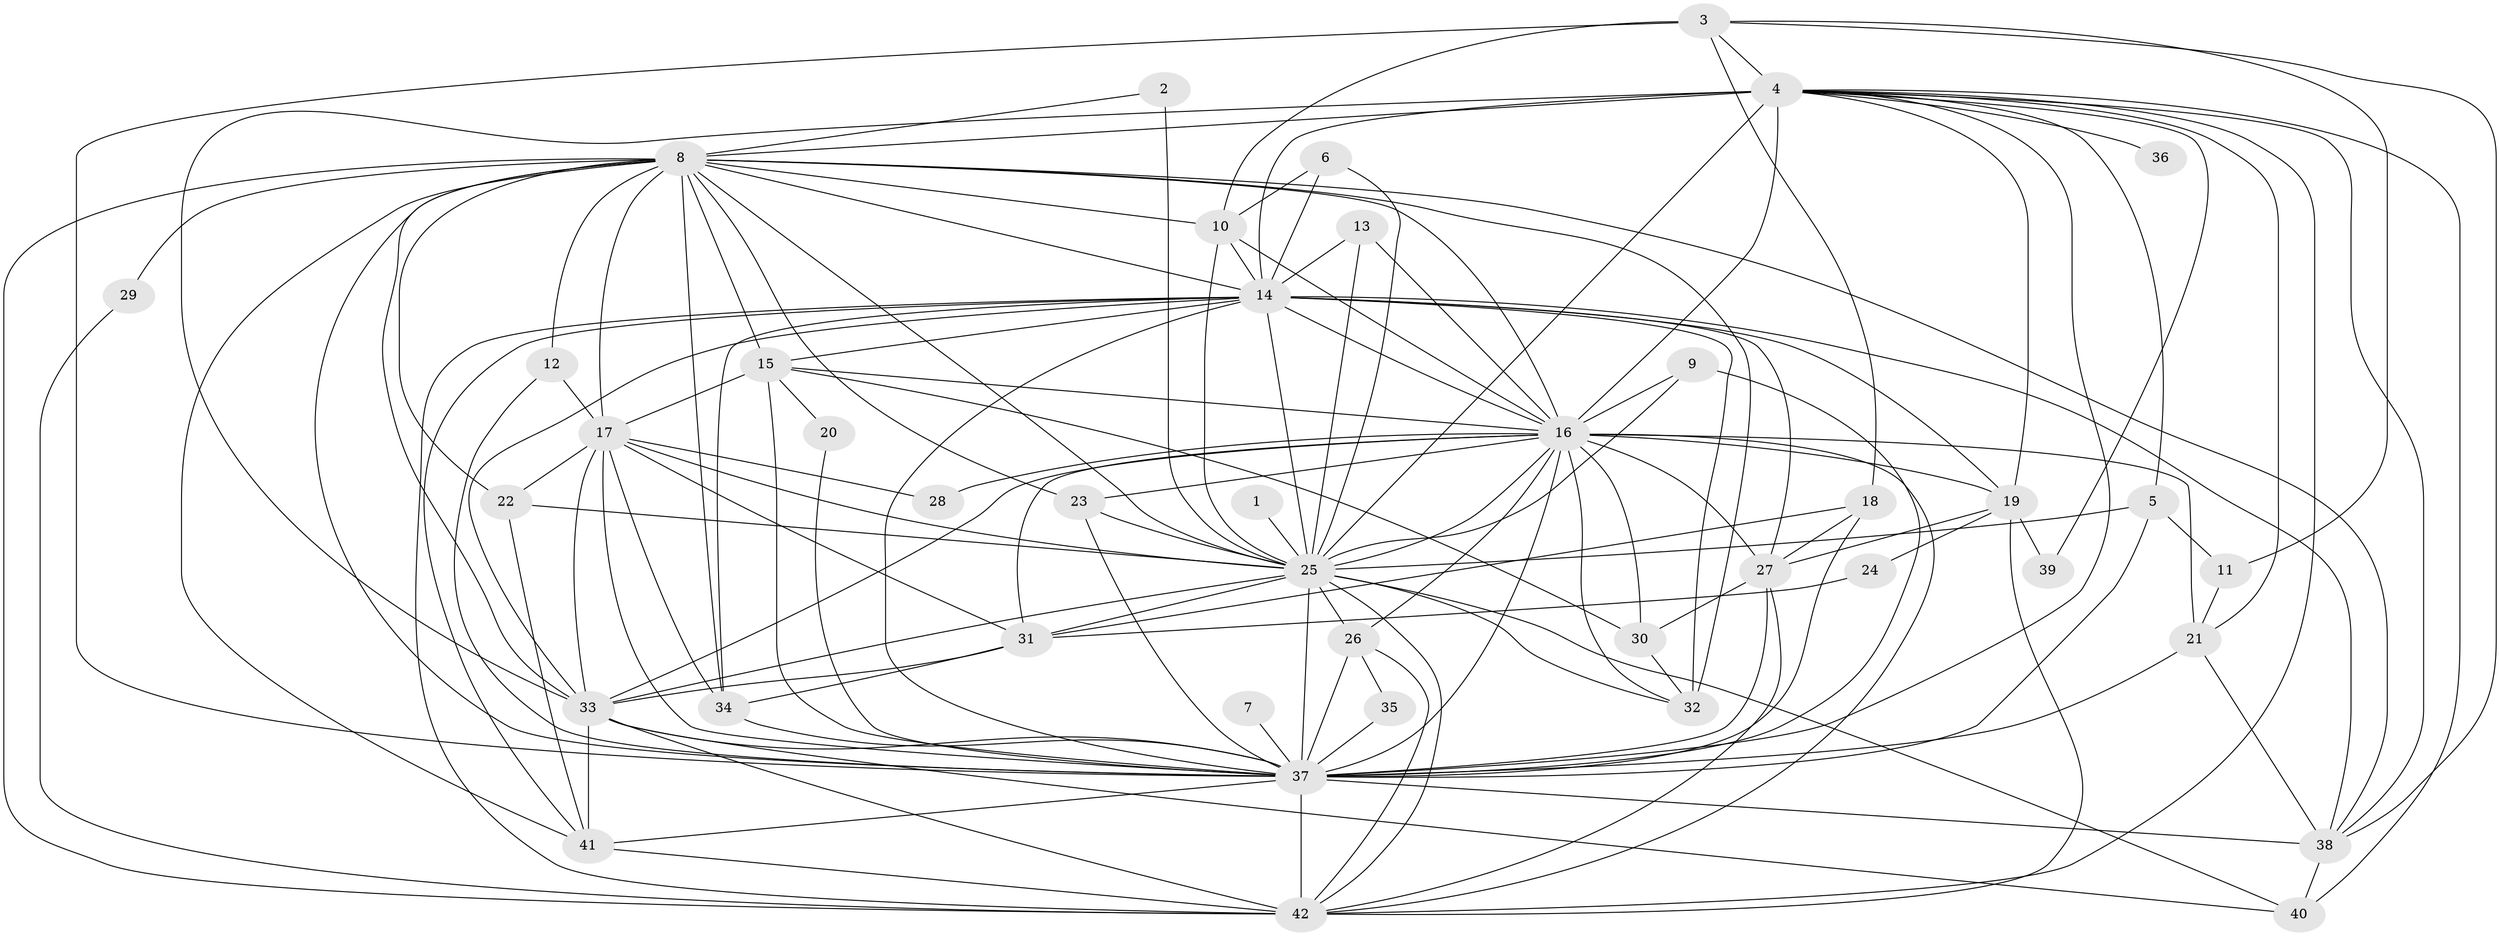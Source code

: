 // original degree distribution, {28: 0.014492753623188406, 18: 0.014492753623188406, 31: 0.014492753623188406, 30: 0.007246376811594203, 21: 0.007246376811594203, 16: 0.007246376811594203, 17: 0.007246376811594203, 3: 0.17391304347826086, 4: 0.10869565217391304, 5: 0.06521739130434782, 7: 0.007246376811594203, 2: 0.5434782608695652, 8: 0.021739130434782608, 6: 0.007246376811594203}
// Generated by graph-tools (version 1.1) at 2025/36/03/04/25 23:36:16]
// undirected, 42 vertices, 139 edges
graph export_dot {
  node [color=gray90,style=filled];
  1;
  2;
  3;
  4;
  5;
  6;
  7;
  8;
  9;
  10;
  11;
  12;
  13;
  14;
  15;
  16;
  17;
  18;
  19;
  20;
  21;
  22;
  23;
  24;
  25;
  26;
  27;
  28;
  29;
  30;
  31;
  32;
  33;
  34;
  35;
  36;
  37;
  38;
  39;
  40;
  41;
  42;
  1 -- 25 [weight=1.0];
  2 -- 8 [weight=1.0];
  2 -- 25 [weight=1.0];
  3 -- 4 [weight=1.0];
  3 -- 10 [weight=1.0];
  3 -- 11 [weight=1.0];
  3 -- 18 [weight=1.0];
  3 -- 37 [weight=2.0];
  3 -- 38 [weight=1.0];
  4 -- 5 [weight=1.0];
  4 -- 8 [weight=2.0];
  4 -- 14 [weight=2.0];
  4 -- 16 [weight=1.0];
  4 -- 19 [weight=1.0];
  4 -- 21 [weight=1.0];
  4 -- 25 [weight=3.0];
  4 -- 33 [weight=2.0];
  4 -- 36 [weight=1.0];
  4 -- 37 [weight=2.0];
  4 -- 38 [weight=1.0];
  4 -- 39 [weight=1.0];
  4 -- 40 [weight=1.0];
  4 -- 42 [weight=1.0];
  5 -- 11 [weight=2.0];
  5 -- 25 [weight=1.0];
  5 -- 37 [weight=1.0];
  6 -- 10 [weight=1.0];
  6 -- 14 [weight=2.0];
  6 -- 25 [weight=1.0];
  7 -- 37 [weight=2.0];
  8 -- 10 [weight=1.0];
  8 -- 12 [weight=1.0];
  8 -- 14 [weight=2.0];
  8 -- 15 [weight=2.0];
  8 -- 16 [weight=1.0];
  8 -- 17 [weight=2.0];
  8 -- 22 [weight=1.0];
  8 -- 23 [weight=1.0];
  8 -- 25 [weight=1.0];
  8 -- 29 [weight=1.0];
  8 -- 32 [weight=2.0];
  8 -- 33 [weight=1.0];
  8 -- 34 [weight=1.0];
  8 -- 37 [weight=5.0];
  8 -- 38 [weight=1.0];
  8 -- 41 [weight=1.0];
  8 -- 42 [weight=1.0];
  9 -- 16 [weight=1.0];
  9 -- 25 [weight=1.0];
  9 -- 37 [weight=1.0];
  10 -- 14 [weight=2.0];
  10 -- 16 [weight=2.0];
  10 -- 25 [weight=1.0];
  11 -- 21 [weight=1.0];
  12 -- 17 [weight=1.0];
  12 -- 37 [weight=1.0];
  13 -- 14 [weight=1.0];
  13 -- 16 [weight=1.0];
  13 -- 25 [weight=1.0];
  14 -- 15 [weight=1.0];
  14 -- 16 [weight=2.0];
  14 -- 19 [weight=2.0];
  14 -- 25 [weight=3.0];
  14 -- 27 [weight=1.0];
  14 -- 32 [weight=2.0];
  14 -- 33 [weight=2.0];
  14 -- 34 [weight=1.0];
  14 -- 37 [weight=5.0];
  14 -- 38 [weight=1.0];
  14 -- 41 [weight=1.0];
  14 -- 42 [weight=2.0];
  15 -- 16 [weight=1.0];
  15 -- 17 [weight=2.0];
  15 -- 20 [weight=1.0];
  15 -- 30 [weight=1.0];
  15 -- 37 [weight=1.0];
  16 -- 19 [weight=1.0];
  16 -- 21 [weight=1.0];
  16 -- 23 [weight=1.0];
  16 -- 25 [weight=1.0];
  16 -- 26 [weight=1.0];
  16 -- 27 [weight=2.0];
  16 -- 28 [weight=1.0];
  16 -- 30 [weight=1.0];
  16 -- 31 [weight=1.0];
  16 -- 32 [weight=1.0];
  16 -- 33 [weight=1.0];
  16 -- 37 [weight=5.0];
  16 -- 42 [weight=1.0];
  17 -- 22 [weight=1.0];
  17 -- 25 [weight=1.0];
  17 -- 28 [weight=1.0];
  17 -- 31 [weight=1.0];
  17 -- 33 [weight=2.0];
  17 -- 34 [weight=1.0];
  17 -- 37 [weight=1.0];
  18 -- 27 [weight=1.0];
  18 -- 31 [weight=1.0];
  18 -- 37 [weight=3.0];
  19 -- 24 [weight=1.0];
  19 -- 27 [weight=2.0];
  19 -- 39 [weight=1.0];
  19 -- 42 [weight=1.0];
  20 -- 37 [weight=1.0];
  21 -- 37 [weight=2.0];
  21 -- 38 [weight=1.0];
  22 -- 25 [weight=1.0];
  22 -- 41 [weight=1.0];
  23 -- 25 [weight=1.0];
  23 -- 37 [weight=1.0];
  24 -- 31 [weight=1.0];
  25 -- 26 [weight=1.0];
  25 -- 31 [weight=2.0];
  25 -- 32 [weight=1.0];
  25 -- 33 [weight=2.0];
  25 -- 37 [weight=3.0];
  25 -- 40 [weight=1.0];
  25 -- 42 [weight=1.0];
  26 -- 35 [weight=1.0];
  26 -- 37 [weight=3.0];
  26 -- 42 [weight=1.0];
  27 -- 30 [weight=1.0];
  27 -- 37 [weight=2.0];
  27 -- 42 [weight=2.0];
  29 -- 42 [weight=1.0];
  30 -- 32 [weight=1.0];
  31 -- 33 [weight=2.0];
  31 -- 34 [weight=1.0];
  33 -- 37 [weight=3.0];
  33 -- 40 [weight=1.0];
  33 -- 41 [weight=2.0];
  33 -- 42 [weight=1.0];
  34 -- 37 [weight=1.0];
  35 -- 37 [weight=1.0];
  37 -- 38 [weight=2.0];
  37 -- 41 [weight=2.0];
  37 -- 42 [weight=5.0];
  38 -- 40 [weight=1.0];
  41 -- 42 [weight=1.0];
}
